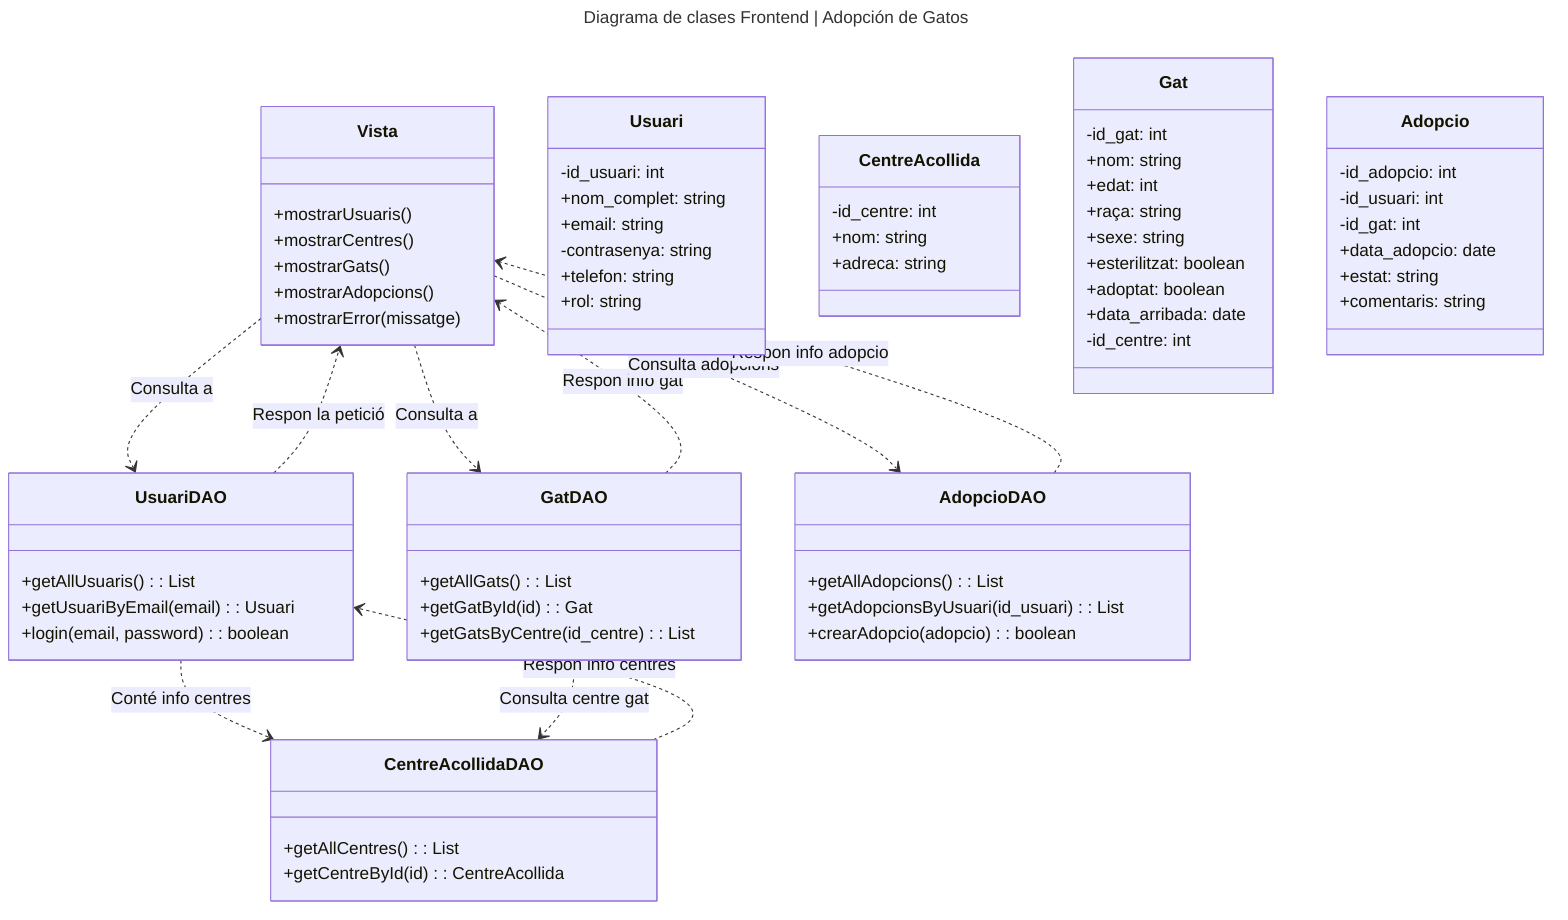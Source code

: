 ---
title: Diagrama de clases Frontend | Adopción de Gatos
---

classDiagram
    Vista ..> UsuariDAO : Consulta a
    UsuariDAO ..> Vista : Respon la petició
    UsuariDAO ..> CentreAcollidaDAO : Conté info centres
    CentreAcollidaDAO ..> UsuariDAO : Respon info centres
    Vista ..> GatDAO : Consulta a
    GatDAO ..> Vista : Respon info gat
    GatDAO ..> CentreAcollidaDAO : Consulta centre gat
    Vista ..> AdopcioDAO : Consulta adopcions
    AdopcioDAO ..> Vista : Respon info adopcio
    
    class Vista{
        +mostrarUsuaris()
        +mostrarCentres()
        +mostrarGats()
        +mostrarAdopcions()
        +mostrarError(missatge)
    }

    class UsuariDAO{
        +getAllUsuaris(): List
        +getUsuariByEmail(email): Usuari
        +login(email, password): boolean
    }

    class CentreAcollidaDAO{
        +getAllCentres(): List
        +getCentreById(id): CentreAcollida
    }

    class GatDAO{
        +getAllGats(): List
        +getGatById(id): Gat
        +getGatsByCentre(id_centre): List
    }

    class AdopcioDAO{
        +getAllAdopcions(): List
        +getAdopcionsByUsuari(id_usuari): List
        +crearAdopcio(adopcio): boolean
    }

    class Usuari{
        -id_usuari: int
        +nom_complet: string
        +email: string
        -contrasenya: string
        +telefon: string
        +rol: string
    }

    class CentreAcollida{
        -id_centre: int
        +nom: string
        +adreca: string
    }

    class Gat{
        -id_gat: int
        +nom: string
        +edat: int
        +raça: string
        +sexe: string
        +esterilitzat: boolean
        +adoptat: boolean
        +data_arribada: date
        -id_centre: int
    }

    class Adopcio{
        -id_adopcio: int
        -id_usuari: int
        -id_gat: int
        +data_adopcio: date
        +estat: string
        +comentaris: string
    }